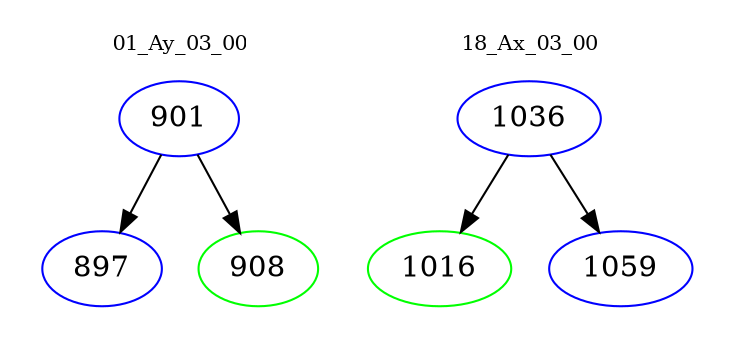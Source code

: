 digraph{
subgraph cluster_0 {
color = white
label = "01_Ay_03_00";
fontsize=10;
T0_901 [label="901", color="blue"]
T0_901 -> T0_897 [color="black"]
T0_897 [label="897", color="blue"]
T0_901 -> T0_908 [color="black"]
T0_908 [label="908", color="green"]
}
subgraph cluster_1 {
color = white
label = "18_Ax_03_00";
fontsize=10;
T1_1036 [label="1036", color="blue"]
T1_1036 -> T1_1016 [color="black"]
T1_1016 [label="1016", color="green"]
T1_1036 -> T1_1059 [color="black"]
T1_1059 [label="1059", color="blue"]
}
}
